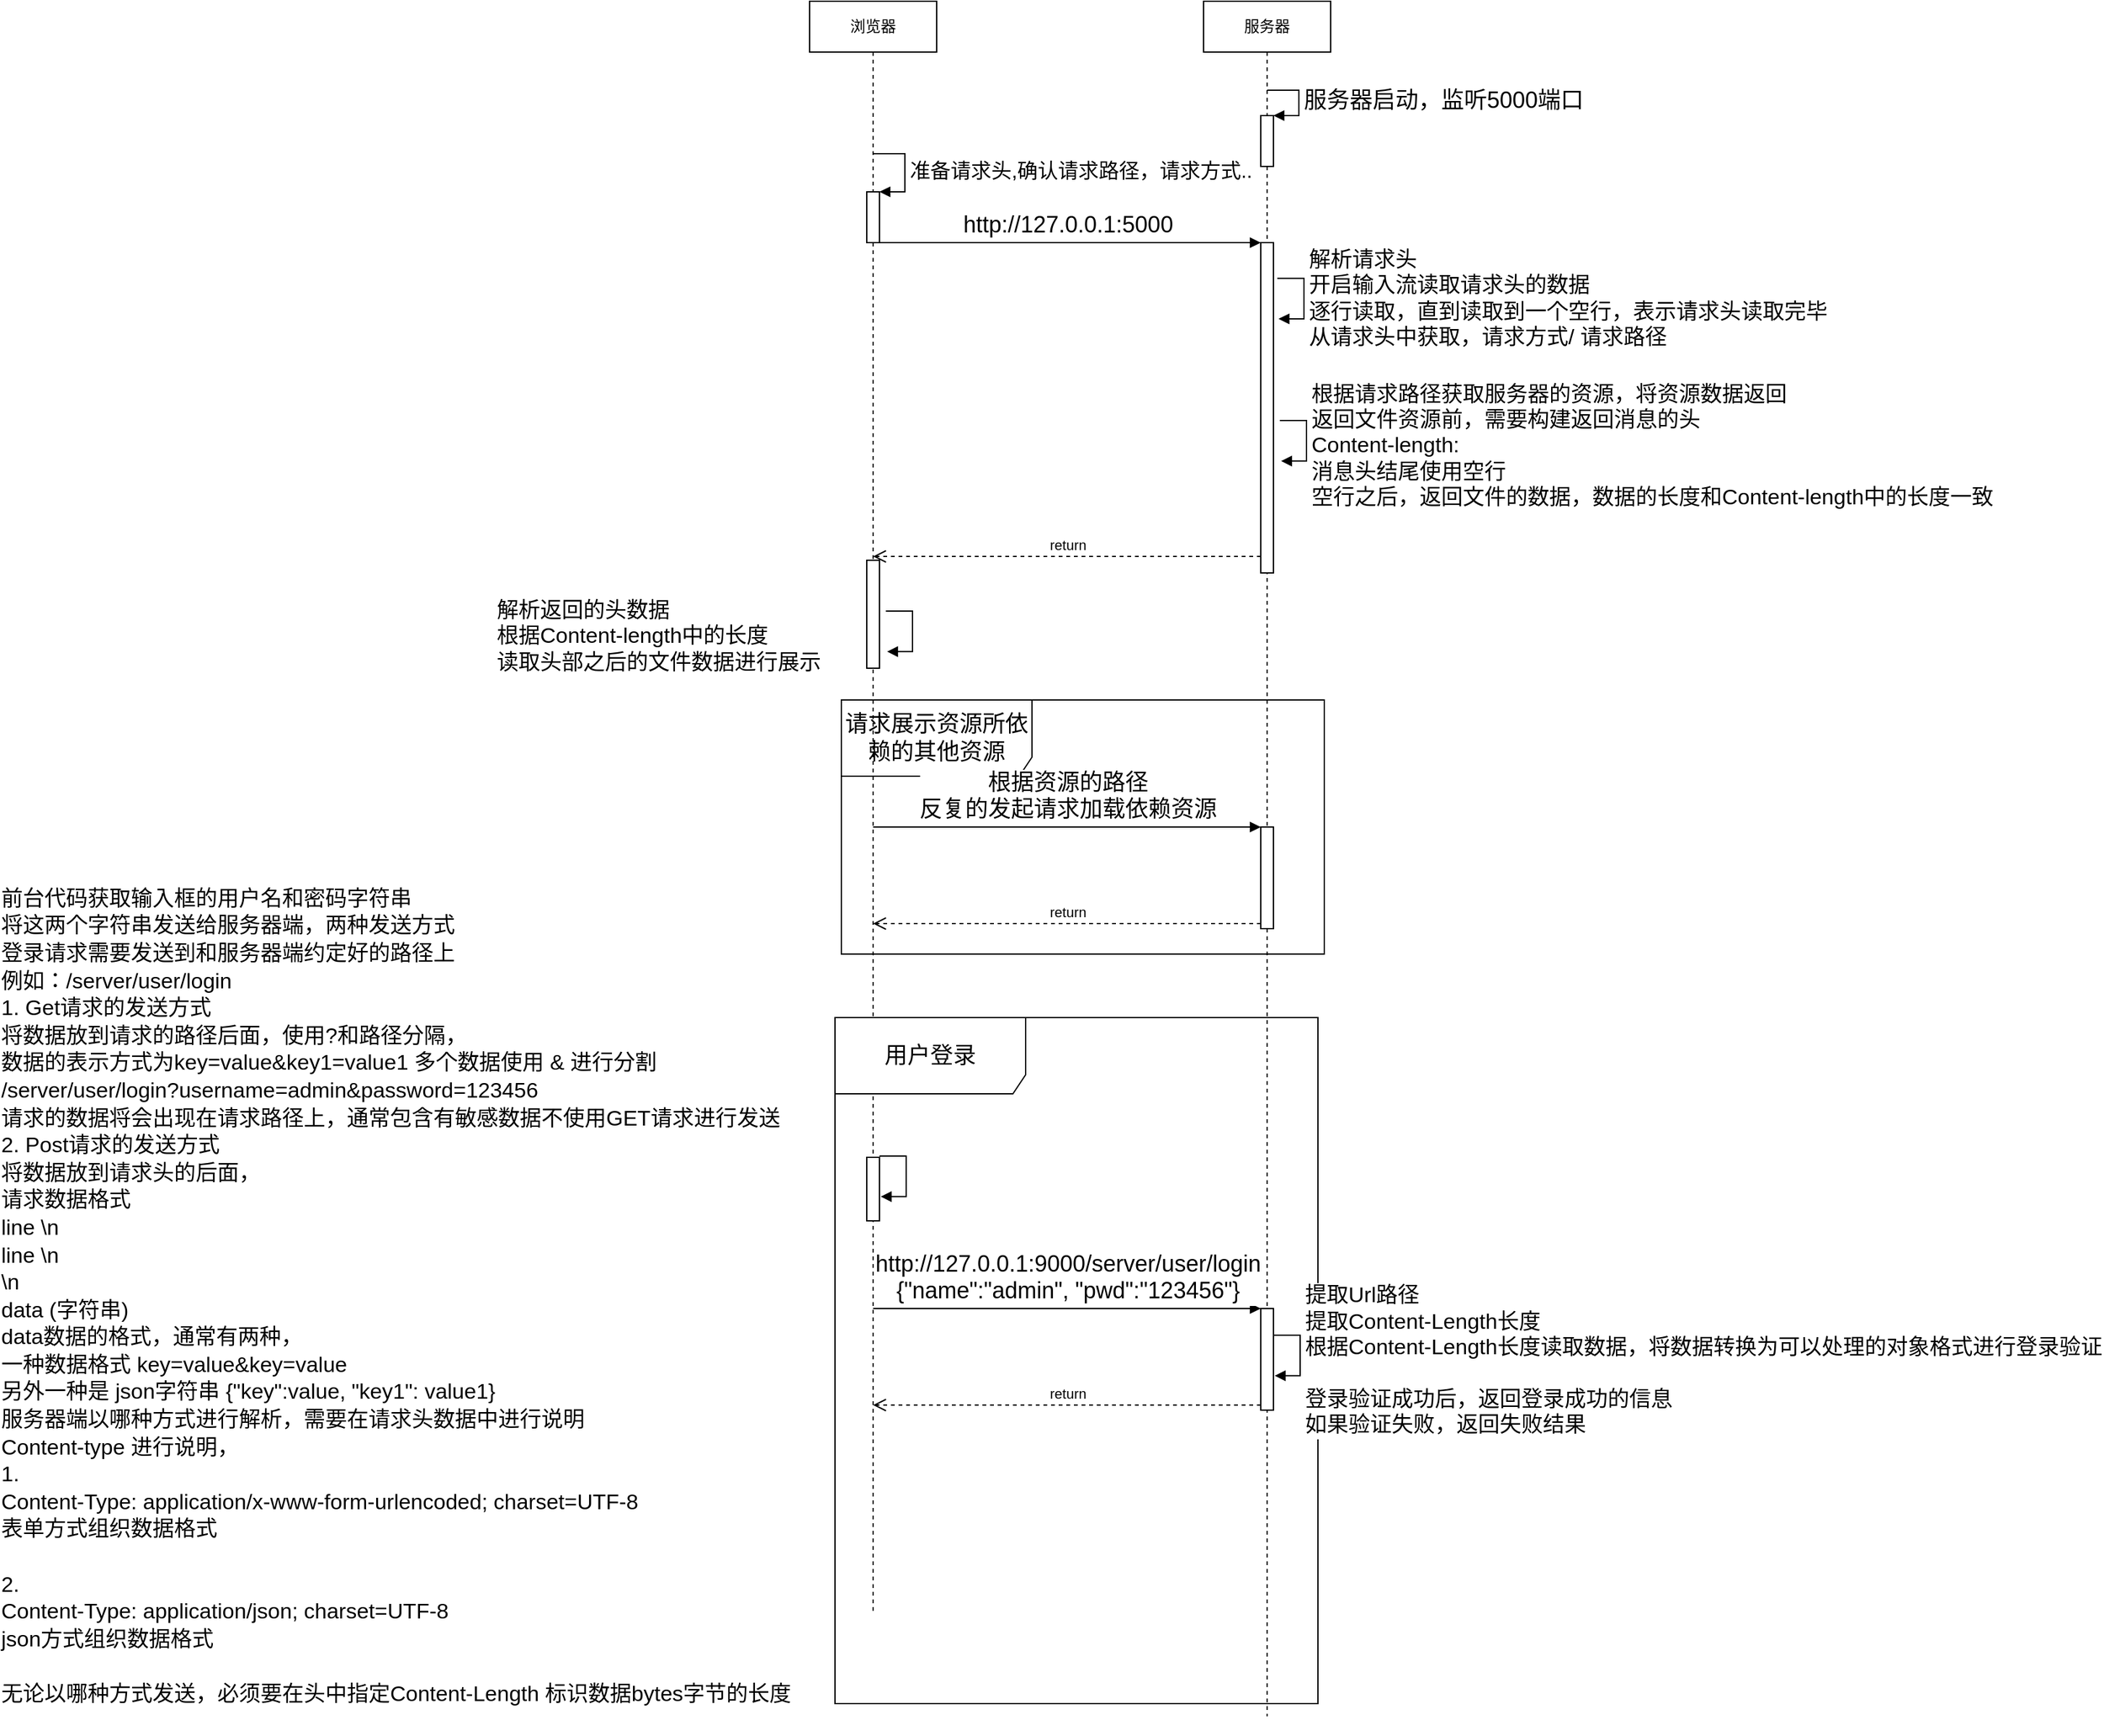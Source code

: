 <mxfile version="13.3.9" type="device"><diagram id="g1xjmvMmhytwThPHzR5I" name="Page-1"><mxGraphModel dx="1620" dy="385" grid="1" gridSize="10" guides="1" tooltips="1" connect="1" arrows="1" fold="1" page="1" pageScale="1" pageWidth="827" pageHeight="1169" math="0" shadow="0"><root><mxCell id="0"/><mxCell id="1" parent="0"/><mxCell id="nRgE23gfGB1MZFUAfPIq-19" value="&lt;font style=&quot;font-size: 18px&quot;&gt;请求展示资源所依赖的其他资源&lt;/font&gt;" style="shape=umlFrame;whiteSpace=wrap;html=1;width=150;height=60;" parent="1" vertex="1"><mxGeometry x="155" y="610" width="380" height="200" as="geometry"/></mxCell><mxCell id="nRgE23gfGB1MZFUAfPIq-1" value="浏览器" style="shape=umlLifeline;perimeter=lifelinePerimeter;whiteSpace=wrap;html=1;container=1;collapsible=0;recursiveResize=0;outlineConnect=0;" parent="1" vertex="1"><mxGeometry x="130" y="60" width="100" height="1270" as="geometry"/></mxCell><mxCell id="nRgE23gfGB1MZFUAfPIq-10" value="" style="html=1;points=[];perimeter=orthogonalPerimeter;" parent="nRgE23gfGB1MZFUAfPIq-1" vertex="1"><mxGeometry x="45" y="150" width="10" height="40" as="geometry"/></mxCell><mxCell id="nRgE23gfGB1MZFUAfPIq-11" value="&lt;font style=&quot;font-size: 16px&quot;&gt;准备请求头,确认请求路径，请求方式..&lt;/font&gt;" style="edgeStyle=orthogonalEdgeStyle;html=1;align=left;spacingLeft=2;endArrow=block;rounded=0;entryX=1;entryY=0;" parent="nRgE23gfGB1MZFUAfPIq-1" target="nRgE23gfGB1MZFUAfPIq-10" edge="1"><mxGeometry relative="1" as="geometry"><mxPoint x="50" y="120" as="sourcePoint"/><Array as="points"><mxPoint x="75" y="120"/></Array></mxGeometry></mxCell><mxCell id="nRgE23gfGB1MZFUAfPIq-16" value="" style="html=1;points=[];perimeter=orthogonalPerimeter;" parent="nRgE23gfGB1MZFUAfPIq-1" vertex="1"><mxGeometry x="45" y="440" width="10" height="85" as="geometry"/></mxCell><mxCell id="nRgE23gfGB1MZFUAfPIq-2" value="服务器" style="shape=umlLifeline;perimeter=lifelinePerimeter;whiteSpace=wrap;html=1;container=1;collapsible=0;recursiveResize=0;outlineConnect=0;" parent="1" vertex="1"><mxGeometry x="440" y="60" width="100" height="1350" as="geometry"/></mxCell><mxCell id="nRgE23gfGB1MZFUAfPIq-3" value="" style="html=1;points=[];perimeter=orthogonalPerimeter;" parent="nRgE23gfGB1MZFUAfPIq-2" vertex="1"><mxGeometry x="45" y="90" width="10" height="40" as="geometry"/></mxCell><mxCell id="nRgE23gfGB1MZFUAfPIq-4" value="&lt;font style=&quot;font-size: 18px&quot;&gt;服务器启动，监听5000端口&lt;/font&gt;" style="edgeStyle=orthogonalEdgeStyle;html=1;align=left;spacingLeft=2;endArrow=block;rounded=0;entryX=1;entryY=0;" parent="nRgE23gfGB1MZFUAfPIq-2" target="nRgE23gfGB1MZFUAfPIq-3" edge="1"><mxGeometry relative="1" as="geometry"><mxPoint x="50" y="70" as="sourcePoint"/><Array as="points"><mxPoint x="75" y="70"/></Array></mxGeometry></mxCell><mxCell id="nRgE23gfGB1MZFUAfPIq-7" value="" style="html=1;points=[];perimeter=orthogonalPerimeter;" parent="nRgE23gfGB1MZFUAfPIq-2" vertex="1"><mxGeometry x="45" y="190" width="10" height="260" as="geometry"/></mxCell><mxCell id="nRgE23gfGB1MZFUAfPIq-9" value="return" style="html=1;verticalAlign=bottom;endArrow=open;dashed=1;endSize=8;exitX=0;exitY=0.95;" parent="nRgE23gfGB1MZFUAfPIq-2" source="nRgE23gfGB1MZFUAfPIq-7" edge="1"><mxGeometry relative="1" as="geometry"><mxPoint x="-260" y="437" as="targetPoint"/></mxGeometry></mxCell><mxCell id="nRgE23gfGB1MZFUAfPIq-20" value="" style="html=1;points=[];perimeter=orthogonalPerimeter;" parent="nRgE23gfGB1MZFUAfPIq-2" vertex="1"><mxGeometry x="45" y="650" width="10" height="80" as="geometry"/></mxCell><mxCell id="nRgE23gfGB1MZFUAfPIq-8" value="&lt;font style=&quot;font-size: 18px&quot;&gt;http://127.0.0.1:5000&lt;/font&gt;" style="html=1;verticalAlign=bottom;endArrow=block;entryX=0;entryY=0;" parent="1" source="nRgE23gfGB1MZFUAfPIq-1" target="nRgE23gfGB1MZFUAfPIq-7" edge="1"><mxGeometry relative="1" as="geometry"><mxPoint x="415" y="250" as="sourcePoint"/></mxGeometry></mxCell><mxCell id="nRgE23gfGB1MZFUAfPIq-13" value="&lt;font style=&quot;font-size: 17px&quot;&gt;解析请求头&lt;br&gt;开启输入流读取请求头的数据&lt;br&gt;逐行读取，直到读取到一个空行，表示请求头读取完毕&lt;br&gt;从请求头中获取，请求方式/ 请求路径&lt;br&gt;&lt;/font&gt;" style="edgeStyle=orthogonalEdgeStyle;html=1;align=left;spacingLeft=2;endArrow=block;rounded=0;entryX=1;entryY=0;exitX=1.3;exitY=0.108;exitDx=0;exitDy=0;exitPerimeter=0;" parent="1" source="nRgE23gfGB1MZFUAfPIq-7" edge="1"><mxGeometry relative="1" as="geometry"><mxPoint x="494" y="290" as="sourcePoint"/><Array as="points"><mxPoint x="519" y="278"/><mxPoint x="519" y="310"/></Array><mxPoint x="499" y="310" as="targetPoint"/></mxGeometry></mxCell><mxCell id="nRgE23gfGB1MZFUAfPIq-15" value="&lt;font style=&quot;font-size: 17px&quot;&gt;根据请求路径获取服务器的资源，将资源数据返回&lt;br&gt;返回文件资源前，需要构建返回消息的头&lt;br&gt;Content-length:&lt;br&gt;消息头结尾使用空行&lt;br&gt;空行之后，返回文件的数据，数据的长度和Content-length中的长度一致&lt;br&gt;&lt;/font&gt;" style="edgeStyle=orthogonalEdgeStyle;html=1;align=left;spacingLeft=2;endArrow=block;rounded=0;entryX=1;entryY=0;exitX=1.3;exitY=0.108;exitDx=0;exitDy=0;exitPerimeter=0;" parent="1" edge="1"><mxGeometry x="0.125" relative="1" as="geometry"><mxPoint x="500" y="390.0" as="sourcePoint"/><Array as="points"><mxPoint x="521" y="389.92"/><mxPoint x="521" y="421.92"/></Array><mxPoint x="501" y="421.92" as="targetPoint"/><mxPoint as="offset"/></mxGeometry></mxCell><mxCell id="nRgE23gfGB1MZFUAfPIq-17" value="&lt;font style=&quot;font-size: 17px&quot;&gt;解析返回的头数据&lt;br&gt;根据Content-length中的长度&lt;br&gt;读取头部之后的文件数据进行展示&lt;br&gt;&lt;/font&gt;" style="edgeStyle=orthogonalEdgeStyle;html=1;align=left;spacingLeft=2;endArrow=block;rounded=0;entryX=1;entryY=0;exitX=1.3;exitY=0.108;exitDx=0;exitDy=0;exitPerimeter=0;" parent="1" edge="1"><mxGeometry x="0.125" y="-331" relative="1" as="geometry"><mxPoint x="190" y="540" as="sourcePoint"/><Array as="points"><mxPoint x="211" y="539.92"/><mxPoint x="211" y="571.92"/></Array><mxPoint x="191" y="571.92" as="targetPoint"/><mxPoint as="offset"/></mxGeometry></mxCell><mxCell id="nRgE23gfGB1MZFUAfPIq-21" value="&lt;font style=&quot;font-size: 18px&quot;&gt;根据资源的路径&lt;br&gt;反复的发起请求加载依赖资源&lt;/font&gt;" style="html=1;verticalAlign=bottom;endArrow=block;entryX=0;entryY=0;" parent="1" source="nRgE23gfGB1MZFUAfPIq-1" target="nRgE23gfGB1MZFUAfPIq-20" edge="1"><mxGeometry relative="1" as="geometry"><mxPoint x="415" y="710" as="sourcePoint"/></mxGeometry></mxCell><mxCell id="nRgE23gfGB1MZFUAfPIq-22" value="return" style="html=1;verticalAlign=bottom;endArrow=open;dashed=1;endSize=8;exitX=0;exitY=0.95;" parent="1" source="nRgE23gfGB1MZFUAfPIq-20" target="nRgE23gfGB1MZFUAfPIq-1" edge="1"><mxGeometry relative="1" as="geometry"><mxPoint x="415" y="786" as="targetPoint"/></mxGeometry></mxCell><mxCell id="nRgE23gfGB1MZFUAfPIq-23" value="&lt;span style=&quot;font-size: 18px&quot;&gt;用户登录&lt;/span&gt;" style="shape=umlFrame;whiteSpace=wrap;html=1;width=150;height=60;" parent="1" vertex="1"><mxGeometry x="150" y="860" width="380" height="540" as="geometry"/></mxCell><mxCell id="nRgE23gfGB1MZFUAfPIq-24" value="" style="html=1;points=[];perimeter=orthogonalPerimeter;" parent="1" vertex="1"><mxGeometry x="175" y="970" width="10" height="50" as="geometry"/></mxCell><mxCell id="nRgE23gfGB1MZFUAfPIq-25" value="&lt;font style=&quot;font-size: 18px&quot;&gt;&lt;span style=&quot;font-size: 17px&quot;&gt;前台代码获取输入框的用户名和密码字符串&lt;/span&gt;&lt;br&gt;&lt;span style=&quot;font-size: 17px&quot;&gt;将这两个字符串发送给服务器端，两种发送方式&lt;/span&gt;&lt;br&gt;&lt;span style=&quot;font-size: 17px&quot;&gt;登录请求需要发送到和服务器端约定好的路径上&lt;/span&gt;&lt;br&gt;&lt;span style=&quot;font-size: 17px&quot;&gt;例如：/server/user/login&lt;/span&gt;&lt;br&gt;&lt;span style=&quot;font-size: 17px&quot;&gt;1. Get请求的发送方式&lt;/span&gt;&lt;br&gt;&lt;span style=&quot;font-size: 17px&quot;&gt;将数据放到请求的路径后面，使用?和路径分隔，&lt;/span&gt;&lt;br&gt;&lt;span style=&quot;font-size: 17px&quot;&gt;数据的表示方式为key=value&amp;amp;key1=value1 多个数据使用 &amp;amp; 进行分割&lt;/span&gt;&lt;br&gt;&lt;span style=&quot;font-size: 17px&quot;&gt;/server/user/login?username=admin&amp;amp;password=123456&lt;/span&gt;&lt;br&gt;&lt;span style=&quot;font-size: 17px&quot;&gt;请求的数据将会出现在请求路径上，通常包含有敏感数据不使用GET请求进行发送&lt;/span&gt;&lt;br&gt;&lt;span style=&quot;font-size: 17px&quot;&gt;2. Post请求的发送方式&lt;/span&gt;&lt;br&gt;&lt;span style=&quot;font-size: 17px&quot;&gt;将数据放到请求头的后面， &lt;/span&gt;&lt;br&gt;&lt;span style=&quot;font-size: 17px&quot;&gt;请求数据格式&lt;/span&gt;&lt;br&gt;&lt;span style=&quot;font-size: 17px&quot;&gt;line \n&lt;/span&gt;&lt;br&gt;&lt;span style=&quot;font-size: 17px&quot;&gt;line \n&lt;/span&gt;&lt;br&gt;&lt;span style=&quot;font-size: 17px&quot;&gt;\n&lt;/span&gt;&lt;br&gt;&lt;span style=&quot;font-size: 17px&quot;&gt;data (字符串)&lt;/span&gt;&lt;br&gt;&lt;span style=&quot;font-size: 17px&quot;&gt;data数据的格式，通常有两种，&lt;/span&gt;&lt;br&gt;&lt;span style=&quot;font-size: 17px&quot;&gt;一种数据格式 key=value&amp;amp;key=value&lt;/span&gt;&lt;br&gt;&lt;span style=&quot;font-size: 17px&quot;&gt;另外一种是 json字符串 {&quot;key&quot;:value, &quot;key1&quot;: value1}&lt;/span&gt;&lt;br&gt;&lt;span style=&quot;font-size: 17px&quot;&gt;服务器端以哪种方式进行解析，需要在请求头数据中进行说明&lt;/span&gt;&lt;br&gt;&lt;span style=&quot;font-size: 17px&quot;&gt;Content-type 进行说明，&lt;/span&gt;&lt;br&gt;&lt;span style=&quot;font-size: 17px&quot;&gt;1. &lt;br&gt;Content-Type: application/x-www-form-urlencoded; charset=UTF-8&lt;br&gt;表单方式组织数据格式&lt;br&gt;&lt;/span&gt;&lt;br&gt;&lt;span style=&quot;font-size: 17px&quot;&gt;2.&amp;nbsp;&lt;br&gt;&lt;/span&gt;&lt;span style=&quot;font-size: 17px&quot;&gt;Content-Type: application/json; charset=UTF-8&lt;br&gt;json方式组织数据格式&lt;br&gt;&lt;br&gt;无论以哪种方式发送，必须要在头中指定Content-Length 标识数据bytes字节的长度&lt;br&gt;&lt;/span&gt;&lt;br&gt;&lt;/font&gt;" style="edgeStyle=orthogonalEdgeStyle;html=1;align=left;spacingLeft=2;endArrow=block;rounded=0;entryX=1;entryY=0;exitX=1.3;exitY=0.108;exitDx=0;exitDy=0;exitPerimeter=0;" parent="1" edge="1"><mxGeometry x="1" y="702" relative="1" as="geometry"><mxPoint x="185" y="969" as="sourcePoint"/><Array as="points"><mxPoint x="206" y="968.92"/><mxPoint x="206" y="1000.92"/></Array><mxPoint x="186" y="1000.92" as="targetPoint"/><mxPoint x="-697" y="-613" as="offset"/></mxGeometry></mxCell><mxCell id="nRgE23gfGB1MZFUAfPIq-26" value="" style="html=1;points=[];perimeter=orthogonalPerimeter;" parent="1" vertex="1"><mxGeometry x="485" y="1089" width="10" height="80" as="geometry"/></mxCell><mxCell id="nRgE23gfGB1MZFUAfPIq-27" value="&lt;font style=&quot;font-size: 18px&quot;&gt;http://127.0.0.1:9000/server/user/login&lt;br&gt;{&quot;name&quot;:&quot;admin&quot;, &quot;pwd&quot;:&quot;123456&quot;}&lt;/font&gt;" style="html=1;verticalAlign=bottom;endArrow=block;entryX=0;entryY=0;" parent="1" source="nRgE23gfGB1MZFUAfPIq-1" target="nRgE23gfGB1MZFUAfPIq-26" edge="1"><mxGeometry relative="1" as="geometry"><mxPoint x="415" y="1040" as="sourcePoint"/></mxGeometry></mxCell><mxCell id="nRgE23gfGB1MZFUAfPIq-28" value="return" style="html=1;verticalAlign=bottom;endArrow=open;dashed=1;endSize=8;exitX=0;exitY=0.95;" parent="1" source="nRgE23gfGB1MZFUAfPIq-26" target="nRgE23gfGB1MZFUAfPIq-1" edge="1"><mxGeometry relative="1" as="geometry"><mxPoint x="415" y="1116" as="targetPoint"/></mxGeometry></mxCell><mxCell id="nRgE23gfGB1MZFUAfPIq-30" value="&lt;font style=&quot;font-size: 17px&quot;&gt;提取Url路径&lt;br&gt;提取Content-Length长度&lt;br&gt;根据Content-Length长度读取数据，将数据转换为可以处理的对象格式进行登录验证&lt;br&gt;&lt;br&gt;登录验证成功后，返回登录成功的信息&lt;br&gt;如果验证失败，返回失败结果&lt;br&gt;&lt;/font&gt;" style="edgeStyle=orthogonalEdgeStyle;html=1;align=left;spacingLeft=2;endArrow=block;rounded=0;entryX=1;entryY=0;exitX=1.3;exitY=0.108;exitDx=0;exitDy=0;exitPerimeter=0;" parent="1" edge="1"><mxGeometry x="0.125" relative="1" as="geometry"><mxPoint x="495" y="1110" as="sourcePoint"/><Array as="points"><mxPoint x="516" y="1109.92"/><mxPoint x="516" y="1141.92"/></Array><mxPoint x="496" y="1141.92" as="targetPoint"/><mxPoint as="offset"/></mxGeometry></mxCell></root></mxGraphModel></diagram></mxfile>